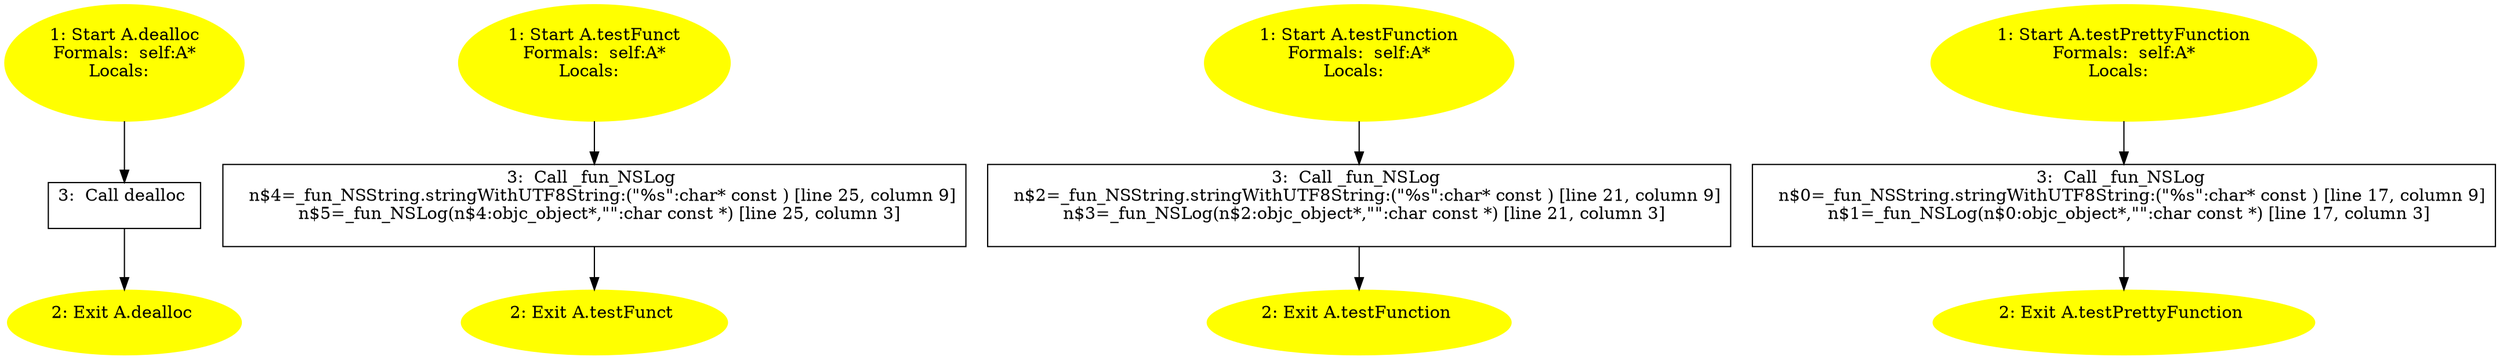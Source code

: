 /* @generated */
digraph cfg {
"dealloc#A#instance.55ac864e91dcd5d484e8ab7d8eb94fcb_1" [label="1: Start A.dealloc\nFormals:  self:A*\nLocals:  \n  " color=yellow style=filled]
	

	 "dealloc#A#instance.55ac864e91dcd5d484e8ab7d8eb94fcb_1" -> "dealloc#A#instance.55ac864e91dcd5d484e8ab7d8eb94fcb_3" ;
"dealloc#A#instance.55ac864e91dcd5d484e8ab7d8eb94fcb_2" [label="2: Exit A.dealloc \n  " color=yellow style=filled]
	

"dealloc#A#instance.55ac864e91dcd5d484e8ab7d8eb94fcb_3" [label="3:  Call dealloc \n  " shape="box"]
	

	 "dealloc#A#instance.55ac864e91dcd5d484e8ab7d8eb94fcb_3" -> "dealloc#A#instance.55ac864e91dcd5d484e8ab7d8eb94fcb_2" ;
"testFunct#A#instance.b6c9dae744220d93a4466679814728c1_1" [label="1: Start A.testFunct\nFormals:  self:A*\nLocals:  \n  " color=yellow style=filled]
	

	 "testFunct#A#instance.b6c9dae744220d93a4466679814728c1_1" -> "testFunct#A#instance.b6c9dae744220d93a4466679814728c1_3" ;
"testFunct#A#instance.b6c9dae744220d93a4466679814728c1_2" [label="2: Exit A.testFunct \n  " color=yellow style=filled]
	

"testFunct#A#instance.b6c9dae744220d93a4466679814728c1_3" [label="3:  Call _fun_NSLog \n   n$4=_fun_NSString.stringWithUTF8String:(\"%s\":char* const ) [line 25, column 9]\n  n$5=_fun_NSLog(n$4:objc_object*,\"\":char const *) [line 25, column 3]\n " shape="box"]
	

	 "testFunct#A#instance.b6c9dae744220d93a4466679814728c1_3" -> "testFunct#A#instance.b6c9dae744220d93a4466679814728c1_2" ;
"testFunction#A#instance.871d68aca55491a71407a8a7ce232a40_1" [label="1: Start A.testFunction\nFormals:  self:A*\nLocals:  \n  " color=yellow style=filled]
	

	 "testFunction#A#instance.871d68aca55491a71407a8a7ce232a40_1" -> "testFunction#A#instance.871d68aca55491a71407a8a7ce232a40_3" ;
"testFunction#A#instance.871d68aca55491a71407a8a7ce232a40_2" [label="2: Exit A.testFunction \n  " color=yellow style=filled]
	

"testFunction#A#instance.871d68aca55491a71407a8a7ce232a40_3" [label="3:  Call _fun_NSLog \n   n$2=_fun_NSString.stringWithUTF8String:(\"%s\":char* const ) [line 21, column 9]\n  n$3=_fun_NSLog(n$2:objc_object*,\"\":char const *) [line 21, column 3]\n " shape="box"]
	

	 "testFunction#A#instance.871d68aca55491a71407a8a7ce232a40_3" -> "testFunction#A#instance.871d68aca55491a71407a8a7ce232a40_2" ;
"testPrettyFunction#A#instance.bc1e07c1ab96ad96f484a179734bc12e_1" [label="1: Start A.testPrettyFunction\nFormals:  self:A*\nLocals:  \n  " color=yellow style=filled]
	

	 "testPrettyFunction#A#instance.bc1e07c1ab96ad96f484a179734bc12e_1" -> "testPrettyFunction#A#instance.bc1e07c1ab96ad96f484a179734bc12e_3" ;
"testPrettyFunction#A#instance.bc1e07c1ab96ad96f484a179734bc12e_2" [label="2: Exit A.testPrettyFunction \n  " color=yellow style=filled]
	

"testPrettyFunction#A#instance.bc1e07c1ab96ad96f484a179734bc12e_3" [label="3:  Call _fun_NSLog \n   n$0=_fun_NSString.stringWithUTF8String:(\"%s\":char* const ) [line 17, column 9]\n  n$1=_fun_NSLog(n$0:objc_object*,\"\":char const *) [line 17, column 3]\n " shape="box"]
	

	 "testPrettyFunction#A#instance.bc1e07c1ab96ad96f484a179734bc12e_3" -> "testPrettyFunction#A#instance.bc1e07c1ab96ad96f484a179734bc12e_2" ;
}

